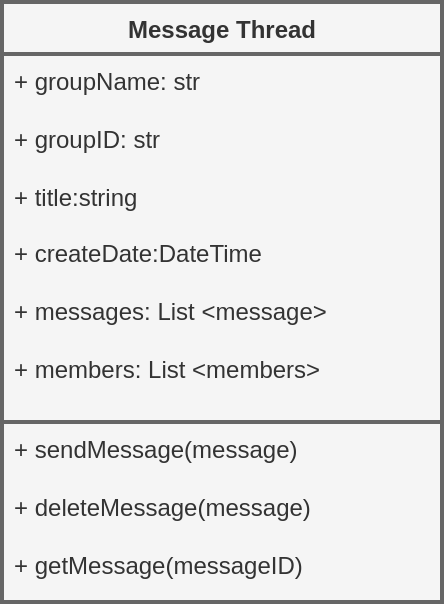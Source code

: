 <mxfile version="24.7.17">
  <diagram name="Page-1" id="-MNPM2RpJOKlXCM9UpgH">
    <mxGraphModel dx="1367" dy="526" grid="1" gridSize="10" guides="1" tooltips="1" connect="1" arrows="1" fold="1" page="1" pageScale="1" pageWidth="850" pageHeight="1100" math="0" shadow="0">
      <root>
        <mxCell id="0" />
        <mxCell id="1" parent="0" />
        <mxCell id="m_SX3JOlkkO50p4R6vR2-72" value="Message Thread&lt;div&gt;&lt;br&gt;&lt;/div&gt;" style="swimlane;fontStyle=1;align=center;verticalAlign=top;childLayout=stackLayout;horizontal=1;startSize=26;horizontalStack=0;resizeParent=1;resizeParentMax=0;resizeLast=0;collapsible=1;marginBottom=0;whiteSpace=wrap;html=1;strokeWidth=2;fillColor=#f5f5f5;fontColor=#333333;strokeColor=#666666;" parent="1" vertex="1">
          <mxGeometry x="315" y="220" width="220" height="210" as="geometry" />
        </mxCell>
        <mxCell id="m_SX3JOlkkO50p4R6vR2-73" value="+ groupName: str&lt;div&gt;&lt;br&gt;&lt;div&gt;+ groupID: str&lt;br&gt;&lt;/div&gt;&lt;div&gt;&lt;br&gt;&lt;/div&gt;&lt;div&gt;+ title:string&lt;br&gt;&lt;/div&gt;&lt;div&gt;&lt;br&gt;&lt;/div&gt;&lt;div&gt;+ createDate:DateTime&lt;br&gt;&lt;/div&gt;&lt;div&gt;&lt;br&gt;&lt;/div&gt;&lt;div&gt;+ messages: List &amp;lt;message&amp;gt;&lt;br&gt;&lt;/div&gt;&lt;div&gt;&lt;br&gt;&lt;/div&gt;&lt;div&gt;+ members: List &amp;lt;members&amp;gt;&lt;br&gt;&lt;/div&gt;&lt;div&gt;&lt;br&gt;&lt;/div&gt;&lt;div&gt;&lt;br&gt;&lt;/div&gt;&lt;/div&gt;" style="text;align=left;verticalAlign=top;spacingLeft=4;spacingRight=4;overflow=hidden;rotatable=0;points=[[0,0.5],[1,0.5]];portConstraint=eastwest;whiteSpace=wrap;html=1;strokeWidth=2;fillColor=#f5f5f5;fontColor=#333333;strokeColor=#666666;" parent="m_SX3JOlkkO50p4R6vR2-72" vertex="1">
          <mxGeometry y="26" width="220" height="184" as="geometry" />
        </mxCell>
        <mxCell id="m_SX3JOlkkO50p4R6vR2-74" value="+ sendMessage(message)&lt;div&gt;&lt;br&gt;&lt;/div&gt;&lt;div&gt;+ deleteMessage(message)&lt;br&gt;&lt;/div&gt;&lt;div&gt;&lt;br&gt;&lt;/div&gt;&lt;div&gt;+ getMessage(messageID)&lt;/div&gt;" style="text;align=left;verticalAlign=top;spacingLeft=4;spacingRight=4;overflow=hidden;rotatable=0;points=[[0,0.5],[1,0.5]];portConstraint=eastwest;whiteSpace=wrap;html=1;strokeWidth=2;fillColor=#f5f5f5;fontColor=#333333;strokeColor=#666666;" parent="1" vertex="1">
          <mxGeometry x="315" y="430" width="220" height="90" as="geometry" />
        </mxCell>
      </root>
    </mxGraphModel>
  </diagram>
</mxfile>
